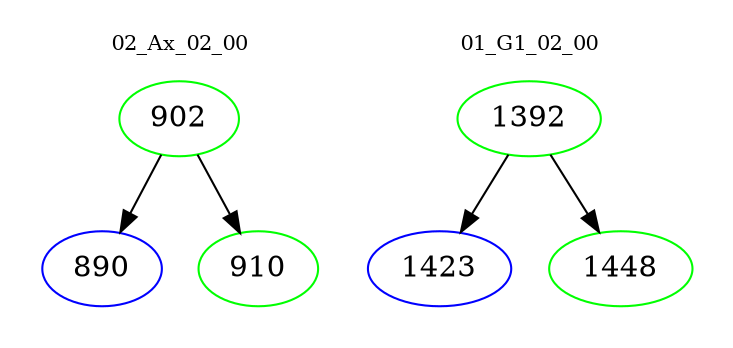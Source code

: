 digraph{
subgraph cluster_0 {
color = white
label = "02_Ax_02_00";
fontsize=10;
T0_902 [label="902", color="green"]
T0_902 -> T0_890 [color="black"]
T0_890 [label="890", color="blue"]
T0_902 -> T0_910 [color="black"]
T0_910 [label="910", color="green"]
}
subgraph cluster_1 {
color = white
label = "01_G1_02_00";
fontsize=10;
T1_1392 [label="1392", color="green"]
T1_1392 -> T1_1423 [color="black"]
T1_1423 [label="1423", color="blue"]
T1_1392 -> T1_1448 [color="black"]
T1_1448 [label="1448", color="green"]
}
}

